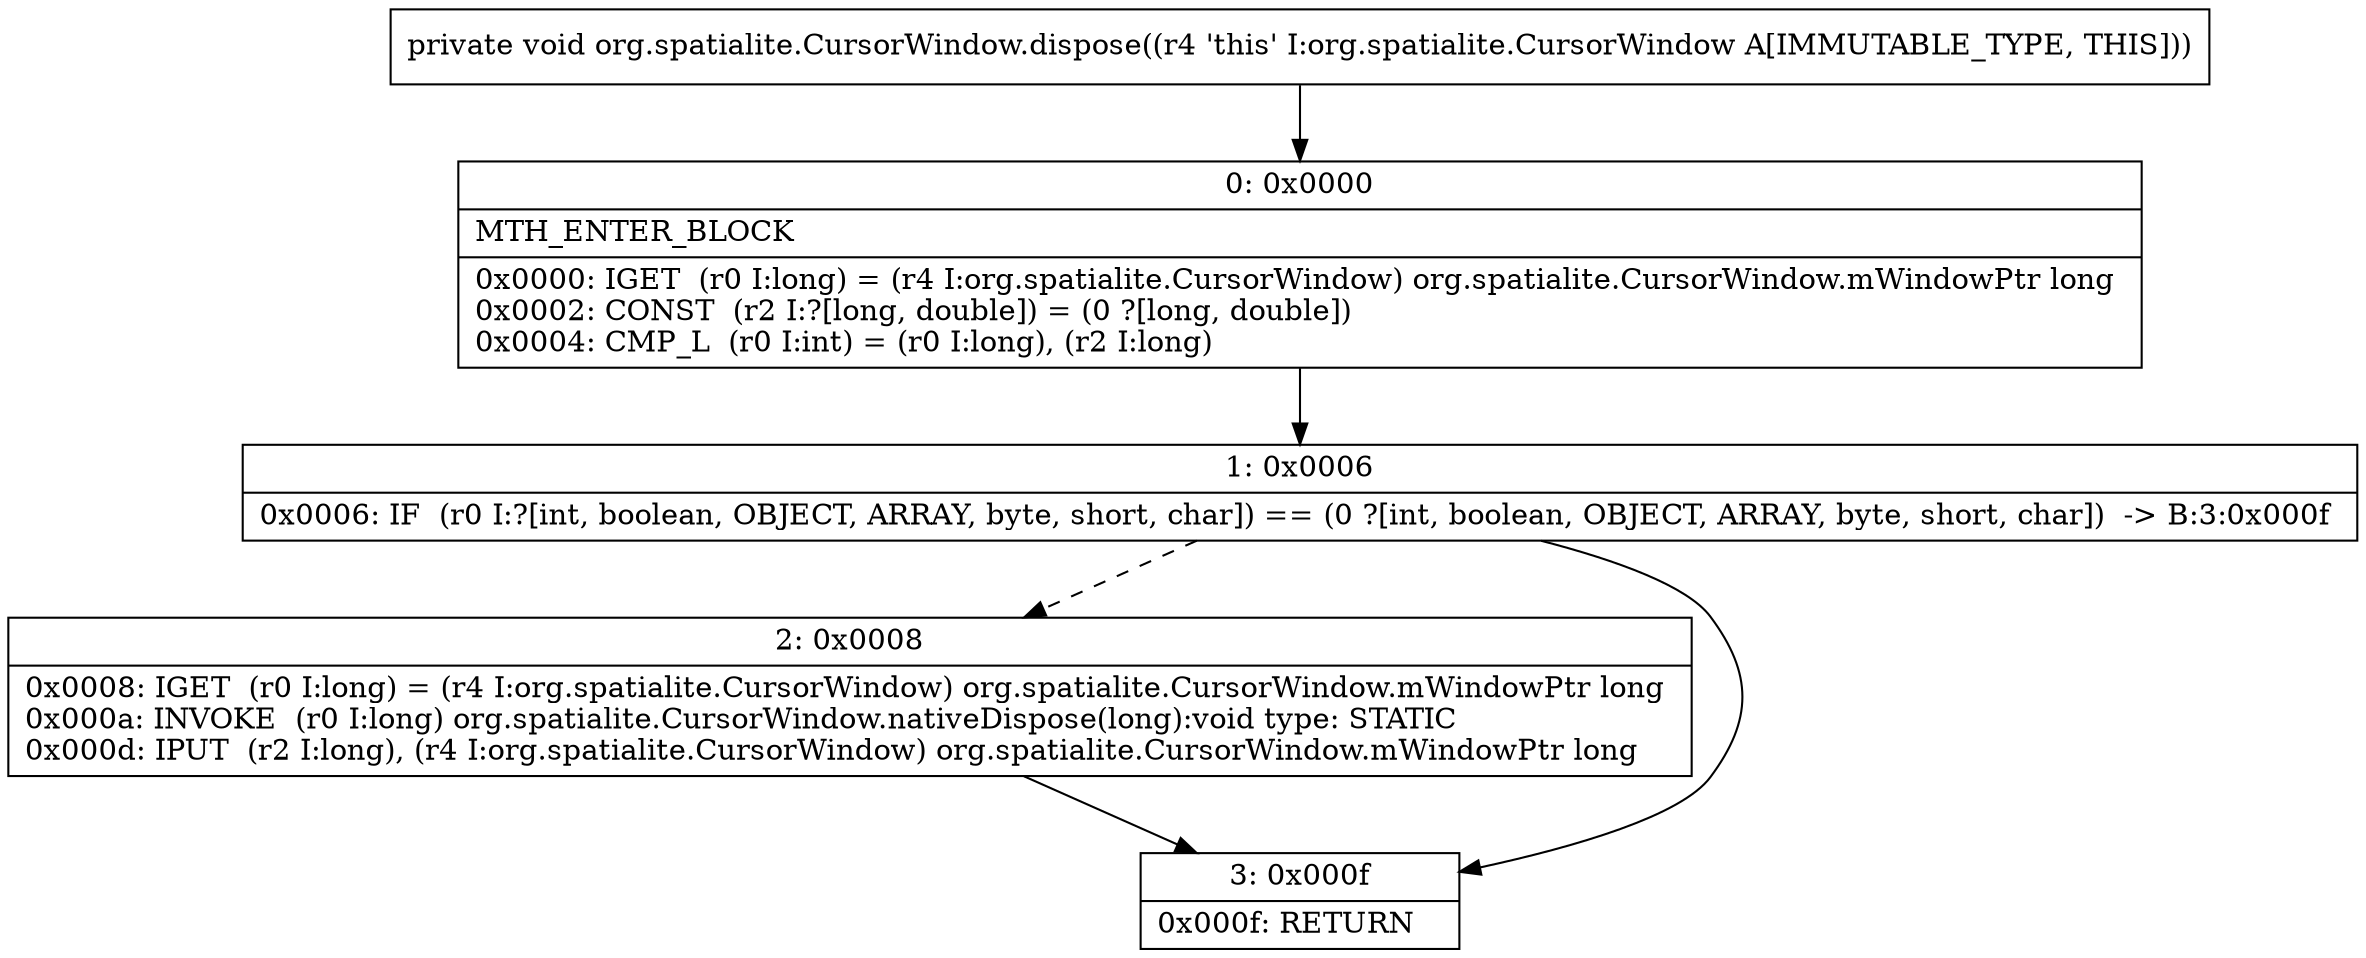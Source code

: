 digraph "CFG fororg.spatialite.CursorWindow.dispose()V" {
Node_0 [shape=record,label="{0\:\ 0x0000|MTH_ENTER_BLOCK\l|0x0000: IGET  (r0 I:long) = (r4 I:org.spatialite.CursorWindow) org.spatialite.CursorWindow.mWindowPtr long \l0x0002: CONST  (r2 I:?[long, double]) = (0 ?[long, double]) \l0x0004: CMP_L  (r0 I:int) = (r0 I:long), (r2 I:long) \l}"];
Node_1 [shape=record,label="{1\:\ 0x0006|0x0006: IF  (r0 I:?[int, boolean, OBJECT, ARRAY, byte, short, char]) == (0 ?[int, boolean, OBJECT, ARRAY, byte, short, char])  \-\> B:3:0x000f \l}"];
Node_2 [shape=record,label="{2\:\ 0x0008|0x0008: IGET  (r0 I:long) = (r4 I:org.spatialite.CursorWindow) org.spatialite.CursorWindow.mWindowPtr long \l0x000a: INVOKE  (r0 I:long) org.spatialite.CursorWindow.nativeDispose(long):void type: STATIC \l0x000d: IPUT  (r2 I:long), (r4 I:org.spatialite.CursorWindow) org.spatialite.CursorWindow.mWindowPtr long \l}"];
Node_3 [shape=record,label="{3\:\ 0x000f|0x000f: RETURN   \l}"];
MethodNode[shape=record,label="{private void org.spatialite.CursorWindow.dispose((r4 'this' I:org.spatialite.CursorWindow A[IMMUTABLE_TYPE, THIS])) }"];
MethodNode -> Node_0;
Node_0 -> Node_1;
Node_1 -> Node_2[style=dashed];
Node_1 -> Node_3;
Node_2 -> Node_3;
}

